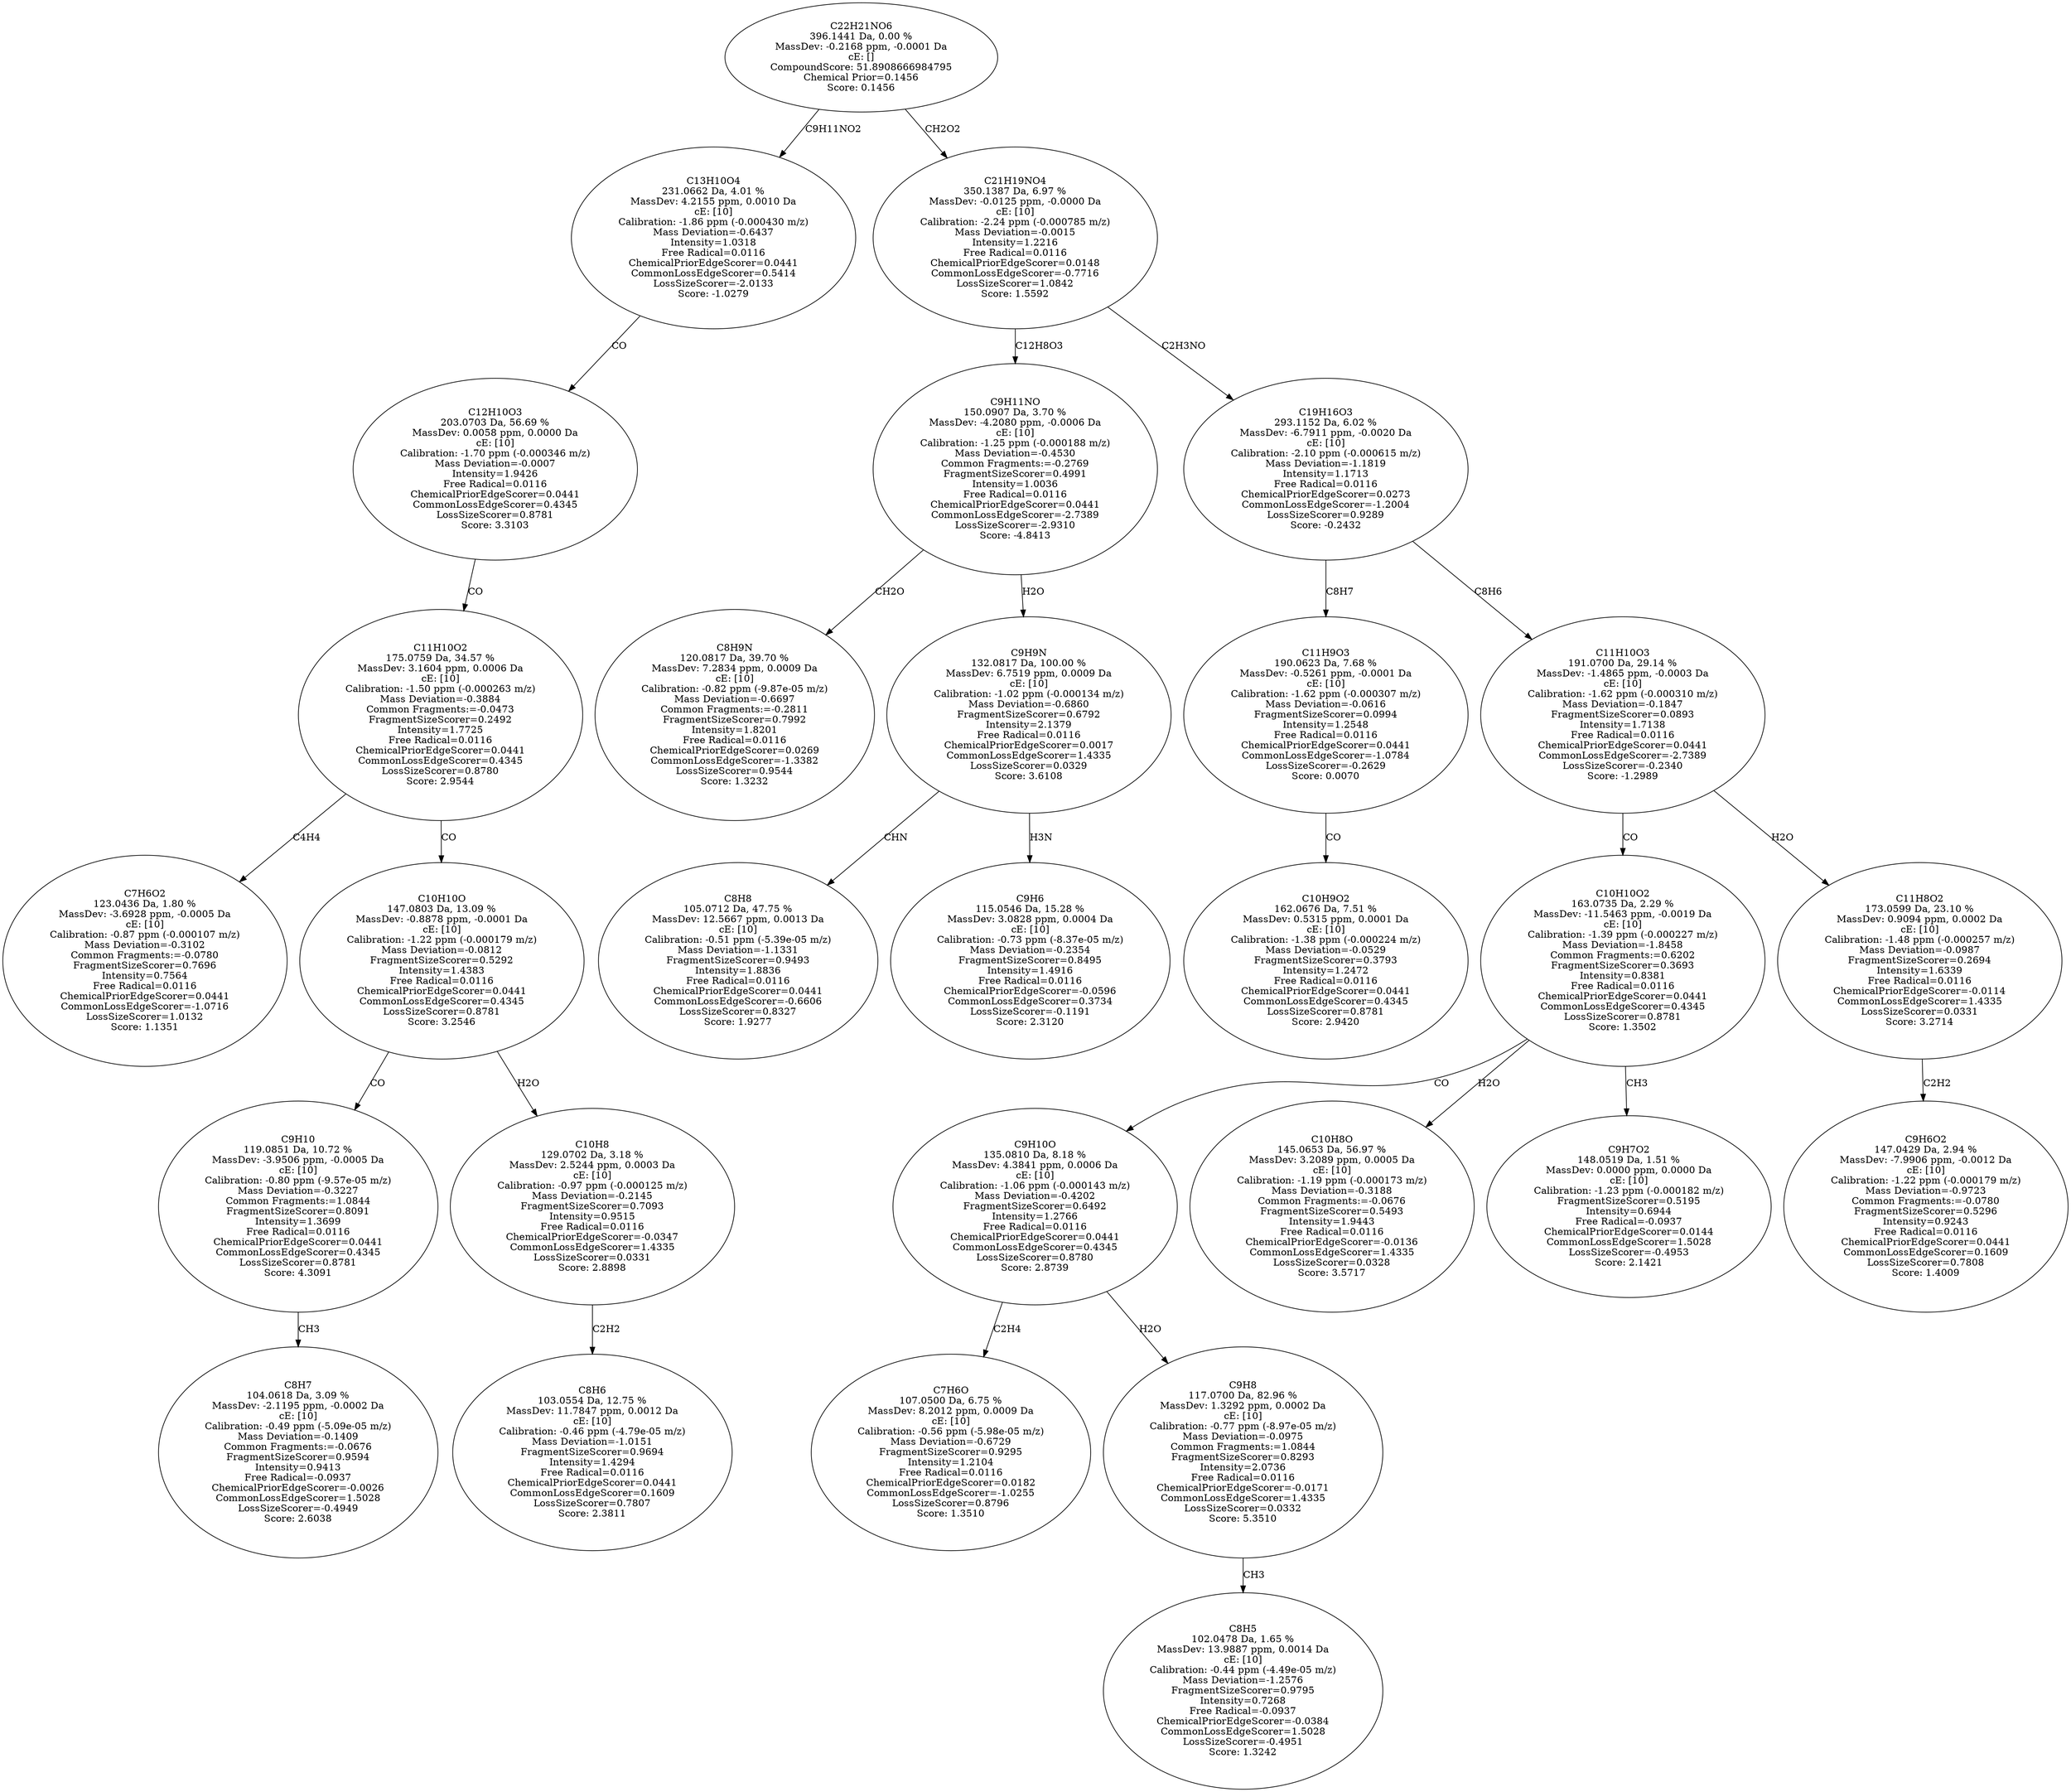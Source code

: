 strict digraph {
v1 [label="C7H6O2\n123.0436 Da, 1.80 %\nMassDev: -3.6928 ppm, -0.0005 Da\ncE: [10]\nCalibration: -0.87 ppm (-0.000107 m/z)\nMass Deviation=-0.3102\nCommon Fragments:=-0.0780\nFragmentSizeScorer=0.7696\nIntensity=0.7564\nFree Radical=0.0116\nChemicalPriorEdgeScorer=0.0441\nCommonLossEdgeScorer=-1.0716\nLossSizeScorer=1.0132\nScore: 1.1351"];
v2 [label="C8H7\n104.0618 Da, 3.09 %\nMassDev: -2.1195 ppm, -0.0002 Da\ncE: [10]\nCalibration: -0.49 ppm (-5.09e-05 m/z)\nMass Deviation=-0.1409\nCommon Fragments:=-0.0676\nFragmentSizeScorer=0.9594\nIntensity=0.9413\nFree Radical=-0.0937\nChemicalPriorEdgeScorer=-0.0026\nCommonLossEdgeScorer=1.5028\nLossSizeScorer=-0.4949\nScore: 2.6038"];
v3 [label="C9H10\n119.0851 Da, 10.72 %\nMassDev: -3.9506 ppm, -0.0005 Da\ncE: [10]\nCalibration: -0.80 ppm (-9.57e-05 m/z)\nMass Deviation=-0.3227\nCommon Fragments:=1.0844\nFragmentSizeScorer=0.8091\nIntensity=1.3699\nFree Radical=0.0116\nChemicalPriorEdgeScorer=0.0441\nCommonLossEdgeScorer=0.4345\nLossSizeScorer=0.8781\nScore: 4.3091"];
v4 [label="C8H6\n103.0554 Da, 12.75 %\nMassDev: 11.7847 ppm, 0.0012 Da\ncE: [10]\nCalibration: -0.46 ppm (-4.79e-05 m/z)\nMass Deviation=-1.0151\nFragmentSizeScorer=0.9694\nIntensity=1.4294\nFree Radical=0.0116\nChemicalPriorEdgeScorer=0.0441\nCommonLossEdgeScorer=0.1609\nLossSizeScorer=0.7807\nScore: 2.3811"];
v5 [label="C10H8\n129.0702 Da, 3.18 %\nMassDev: 2.5244 ppm, 0.0003 Da\ncE: [10]\nCalibration: -0.97 ppm (-0.000125 m/z)\nMass Deviation=-0.2145\nFragmentSizeScorer=0.7093\nIntensity=0.9515\nFree Radical=0.0116\nChemicalPriorEdgeScorer=-0.0347\nCommonLossEdgeScorer=1.4335\nLossSizeScorer=0.0331\nScore: 2.8898"];
v6 [label="C10H10O\n147.0803 Da, 13.09 %\nMassDev: -0.8878 ppm, -0.0001 Da\ncE: [10]\nCalibration: -1.22 ppm (-0.000179 m/z)\nMass Deviation=-0.0812\nFragmentSizeScorer=0.5292\nIntensity=1.4383\nFree Radical=0.0116\nChemicalPriorEdgeScorer=0.0441\nCommonLossEdgeScorer=0.4345\nLossSizeScorer=0.8781\nScore: 3.2546"];
v7 [label="C11H10O2\n175.0759 Da, 34.57 %\nMassDev: 3.1604 ppm, 0.0006 Da\ncE: [10]\nCalibration: -1.50 ppm (-0.000263 m/z)\nMass Deviation=-0.3884\nCommon Fragments:=-0.0473\nFragmentSizeScorer=0.2492\nIntensity=1.7725\nFree Radical=0.0116\nChemicalPriorEdgeScorer=0.0441\nCommonLossEdgeScorer=0.4345\nLossSizeScorer=0.8780\nScore: 2.9544"];
v8 [label="C12H10O3\n203.0703 Da, 56.69 %\nMassDev: 0.0058 ppm, 0.0000 Da\ncE: [10]\nCalibration: -1.70 ppm (-0.000346 m/z)\nMass Deviation=-0.0007\nIntensity=1.9426\nFree Radical=0.0116\nChemicalPriorEdgeScorer=0.0441\nCommonLossEdgeScorer=0.4345\nLossSizeScorer=0.8781\nScore: 3.3103"];
v9 [label="C13H10O4\n231.0662 Da, 4.01 %\nMassDev: 4.2155 ppm, 0.0010 Da\ncE: [10]\nCalibration: -1.86 ppm (-0.000430 m/z)\nMass Deviation=-0.6437\nIntensity=1.0318\nFree Radical=0.0116\nChemicalPriorEdgeScorer=0.0441\nCommonLossEdgeScorer=0.5414\nLossSizeScorer=-2.0133\nScore: -1.0279"];
v10 [label="C8H9N\n120.0817 Da, 39.70 %\nMassDev: 7.2834 ppm, 0.0009 Da\ncE: [10]\nCalibration: -0.82 ppm (-9.87e-05 m/z)\nMass Deviation=-0.6697\nCommon Fragments:=-0.2811\nFragmentSizeScorer=0.7992\nIntensity=1.8201\nFree Radical=0.0116\nChemicalPriorEdgeScorer=0.0269\nCommonLossEdgeScorer=-1.3382\nLossSizeScorer=0.9544\nScore: 1.3232"];
v11 [label="C8H8\n105.0712 Da, 47.75 %\nMassDev: 12.5667 ppm, 0.0013 Da\ncE: [10]\nCalibration: -0.51 ppm (-5.39e-05 m/z)\nMass Deviation=-1.1331\nFragmentSizeScorer=0.9493\nIntensity=1.8836\nFree Radical=0.0116\nChemicalPriorEdgeScorer=0.0441\nCommonLossEdgeScorer=-0.6606\nLossSizeScorer=0.8327\nScore: 1.9277"];
v12 [label="C9H6\n115.0546 Da, 15.28 %\nMassDev: 3.0828 ppm, 0.0004 Da\ncE: [10]\nCalibration: -0.73 ppm (-8.37e-05 m/z)\nMass Deviation=-0.2354\nFragmentSizeScorer=0.8495\nIntensity=1.4916\nFree Radical=0.0116\nChemicalPriorEdgeScorer=-0.0596\nCommonLossEdgeScorer=0.3734\nLossSizeScorer=-0.1191\nScore: 2.3120"];
v13 [label="C9H9N\n132.0817 Da, 100.00 %\nMassDev: 6.7519 ppm, 0.0009 Da\ncE: [10]\nCalibration: -1.02 ppm (-0.000134 m/z)\nMass Deviation=-0.6860\nFragmentSizeScorer=0.6792\nIntensity=2.1379\nFree Radical=0.0116\nChemicalPriorEdgeScorer=0.0017\nCommonLossEdgeScorer=1.4335\nLossSizeScorer=0.0329\nScore: 3.6108"];
v14 [label="C9H11NO\n150.0907 Da, 3.70 %\nMassDev: -4.2080 ppm, -0.0006 Da\ncE: [10]\nCalibration: -1.25 ppm (-0.000188 m/z)\nMass Deviation=-0.4530\nCommon Fragments:=-0.2769\nFragmentSizeScorer=0.4991\nIntensity=1.0036\nFree Radical=0.0116\nChemicalPriorEdgeScorer=0.0441\nCommonLossEdgeScorer=-2.7389\nLossSizeScorer=-2.9310\nScore: -4.8413"];
v15 [label="C10H9O2\n162.0676 Da, 7.51 %\nMassDev: 0.5315 ppm, 0.0001 Da\ncE: [10]\nCalibration: -1.38 ppm (-0.000224 m/z)\nMass Deviation=-0.0529\nFragmentSizeScorer=0.3793\nIntensity=1.2472\nFree Radical=0.0116\nChemicalPriorEdgeScorer=0.0441\nCommonLossEdgeScorer=0.4345\nLossSizeScorer=0.8781\nScore: 2.9420"];
v16 [label="C11H9O3\n190.0623 Da, 7.68 %\nMassDev: -0.5261 ppm, -0.0001 Da\ncE: [10]\nCalibration: -1.62 ppm (-0.000307 m/z)\nMass Deviation=-0.0616\nFragmentSizeScorer=0.0994\nIntensity=1.2548\nFree Radical=0.0116\nChemicalPriorEdgeScorer=0.0441\nCommonLossEdgeScorer=-1.0784\nLossSizeScorer=-0.2629\nScore: 0.0070"];
v17 [label="C7H6O\n107.0500 Da, 6.75 %\nMassDev: 8.2012 ppm, 0.0009 Da\ncE: [10]\nCalibration: -0.56 ppm (-5.98e-05 m/z)\nMass Deviation=-0.6729\nFragmentSizeScorer=0.9295\nIntensity=1.2104\nFree Radical=0.0116\nChemicalPriorEdgeScorer=0.0182\nCommonLossEdgeScorer=-1.0255\nLossSizeScorer=0.8796\nScore: 1.3510"];
v18 [label="C8H5\n102.0478 Da, 1.65 %\nMassDev: 13.9887 ppm, 0.0014 Da\ncE: [10]\nCalibration: -0.44 ppm (-4.49e-05 m/z)\nMass Deviation=-1.2576\nFragmentSizeScorer=0.9795\nIntensity=0.7268\nFree Radical=-0.0937\nChemicalPriorEdgeScorer=-0.0384\nCommonLossEdgeScorer=1.5028\nLossSizeScorer=-0.4951\nScore: 1.3242"];
v19 [label="C9H8\n117.0700 Da, 82.96 %\nMassDev: 1.3292 ppm, 0.0002 Da\ncE: [10]\nCalibration: -0.77 ppm (-8.97e-05 m/z)\nMass Deviation=-0.0975\nCommon Fragments:=1.0844\nFragmentSizeScorer=0.8293\nIntensity=2.0736\nFree Radical=0.0116\nChemicalPriorEdgeScorer=-0.0171\nCommonLossEdgeScorer=1.4335\nLossSizeScorer=0.0332\nScore: 5.3510"];
v20 [label="C9H10O\n135.0810 Da, 8.18 %\nMassDev: 4.3841 ppm, 0.0006 Da\ncE: [10]\nCalibration: -1.06 ppm (-0.000143 m/z)\nMass Deviation=-0.4202\nFragmentSizeScorer=0.6492\nIntensity=1.2766\nFree Radical=0.0116\nChemicalPriorEdgeScorer=0.0441\nCommonLossEdgeScorer=0.4345\nLossSizeScorer=0.8780\nScore: 2.8739"];
v21 [label="C10H8O\n145.0653 Da, 56.97 %\nMassDev: 3.2089 ppm, 0.0005 Da\ncE: [10]\nCalibration: -1.19 ppm (-0.000173 m/z)\nMass Deviation=-0.3188\nCommon Fragments:=-0.0676\nFragmentSizeScorer=0.5493\nIntensity=1.9443\nFree Radical=0.0116\nChemicalPriorEdgeScorer=-0.0136\nCommonLossEdgeScorer=1.4335\nLossSizeScorer=0.0328\nScore: 3.5717"];
v22 [label="C9H7O2\n148.0519 Da, 1.51 %\nMassDev: 0.0000 ppm, 0.0000 Da\ncE: [10]\nCalibration: -1.23 ppm (-0.000182 m/z)\nFragmentSizeScorer=0.5195\nIntensity=0.6944\nFree Radical=-0.0937\nChemicalPriorEdgeScorer=0.0144\nCommonLossEdgeScorer=1.5028\nLossSizeScorer=-0.4953\nScore: 2.1421"];
v23 [label="C10H10O2\n163.0735 Da, 2.29 %\nMassDev: -11.5463 ppm, -0.0019 Da\ncE: [10]\nCalibration: -1.39 ppm (-0.000227 m/z)\nMass Deviation=-1.8458\nCommon Fragments:=0.6202\nFragmentSizeScorer=0.3693\nIntensity=0.8381\nFree Radical=0.0116\nChemicalPriorEdgeScorer=0.0441\nCommonLossEdgeScorer=0.4345\nLossSizeScorer=0.8781\nScore: 1.3502"];
v24 [label="C9H6O2\n147.0429 Da, 2.94 %\nMassDev: -7.9906 ppm, -0.0012 Da\ncE: [10]\nCalibration: -1.22 ppm (-0.000179 m/z)\nMass Deviation=-0.9723\nCommon Fragments:=-0.0780\nFragmentSizeScorer=0.5296\nIntensity=0.9243\nFree Radical=0.0116\nChemicalPriorEdgeScorer=0.0441\nCommonLossEdgeScorer=0.1609\nLossSizeScorer=0.7808\nScore: 1.4009"];
v25 [label="C11H8O2\n173.0599 Da, 23.10 %\nMassDev: 0.9094 ppm, 0.0002 Da\ncE: [10]\nCalibration: -1.48 ppm (-0.000257 m/z)\nMass Deviation=-0.0987\nFragmentSizeScorer=0.2694\nIntensity=1.6339\nFree Radical=0.0116\nChemicalPriorEdgeScorer=-0.0114\nCommonLossEdgeScorer=1.4335\nLossSizeScorer=0.0331\nScore: 3.2714"];
v26 [label="C11H10O3\n191.0700 Da, 29.14 %\nMassDev: -1.4865 ppm, -0.0003 Da\ncE: [10]\nCalibration: -1.62 ppm (-0.000310 m/z)\nMass Deviation=-0.1847\nFragmentSizeScorer=0.0893\nIntensity=1.7138\nFree Radical=0.0116\nChemicalPriorEdgeScorer=0.0441\nCommonLossEdgeScorer=-2.7389\nLossSizeScorer=-0.2340\nScore: -1.2989"];
v27 [label="C19H16O3\n293.1152 Da, 6.02 %\nMassDev: -6.7911 ppm, -0.0020 Da\ncE: [10]\nCalibration: -2.10 ppm (-0.000615 m/z)\nMass Deviation=-1.1819\nIntensity=1.1713\nFree Radical=0.0116\nChemicalPriorEdgeScorer=0.0273\nCommonLossEdgeScorer=-1.2004\nLossSizeScorer=0.9289\nScore: -0.2432"];
v28 [label="C21H19NO4\n350.1387 Da, 6.97 %\nMassDev: -0.0125 ppm, -0.0000 Da\ncE: [10]\nCalibration: -2.24 ppm (-0.000785 m/z)\nMass Deviation=-0.0015\nIntensity=1.2216\nFree Radical=0.0116\nChemicalPriorEdgeScorer=0.0148\nCommonLossEdgeScorer=-0.7716\nLossSizeScorer=1.0842\nScore: 1.5592"];
v29 [label="C22H21NO6\n396.1441 Da, 0.00 %\nMassDev: -0.2168 ppm, -0.0001 Da\ncE: []\nCompoundScore: 51.8908666984795\nChemical Prior=0.1456\nScore: 0.1456"];
v7 -> v1 [label="C4H4"];
v3 -> v2 [label="CH3"];
v6 -> v3 [label="CO"];
v5 -> v4 [label="C2H2"];
v6 -> v5 [label="H2O"];
v7 -> v6 [label="CO"];
v8 -> v7 [label="CO"];
v9 -> v8 [label="CO"];
v29 -> v9 [label="C9H11NO2"];
v14 -> v10 [label="CH2O"];
v13 -> v11 [label="CHN"];
v13 -> v12 [label="H3N"];
v14 -> v13 [label="H2O"];
v28 -> v14 [label="C12H8O3"];
v16 -> v15 [label="CO"];
v27 -> v16 [label="C8H7"];
v20 -> v17 [label="C2H4"];
v19 -> v18 [label="CH3"];
v20 -> v19 [label="H2O"];
v23 -> v20 [label="CO"];
v23 -> v21 [label="H2O"];
v23 -> v22 [label="CH3"];
v26 -> v23 [label="CO"];
v25 -> v24 [label="C2H2"];
v26 -> v25 [label="H2O"];
v27 -> v26 [label="C8H6"];
v28 -> v27 [label="C2H3NO"];
v29 -> v28 [label="CH2O2"];
}